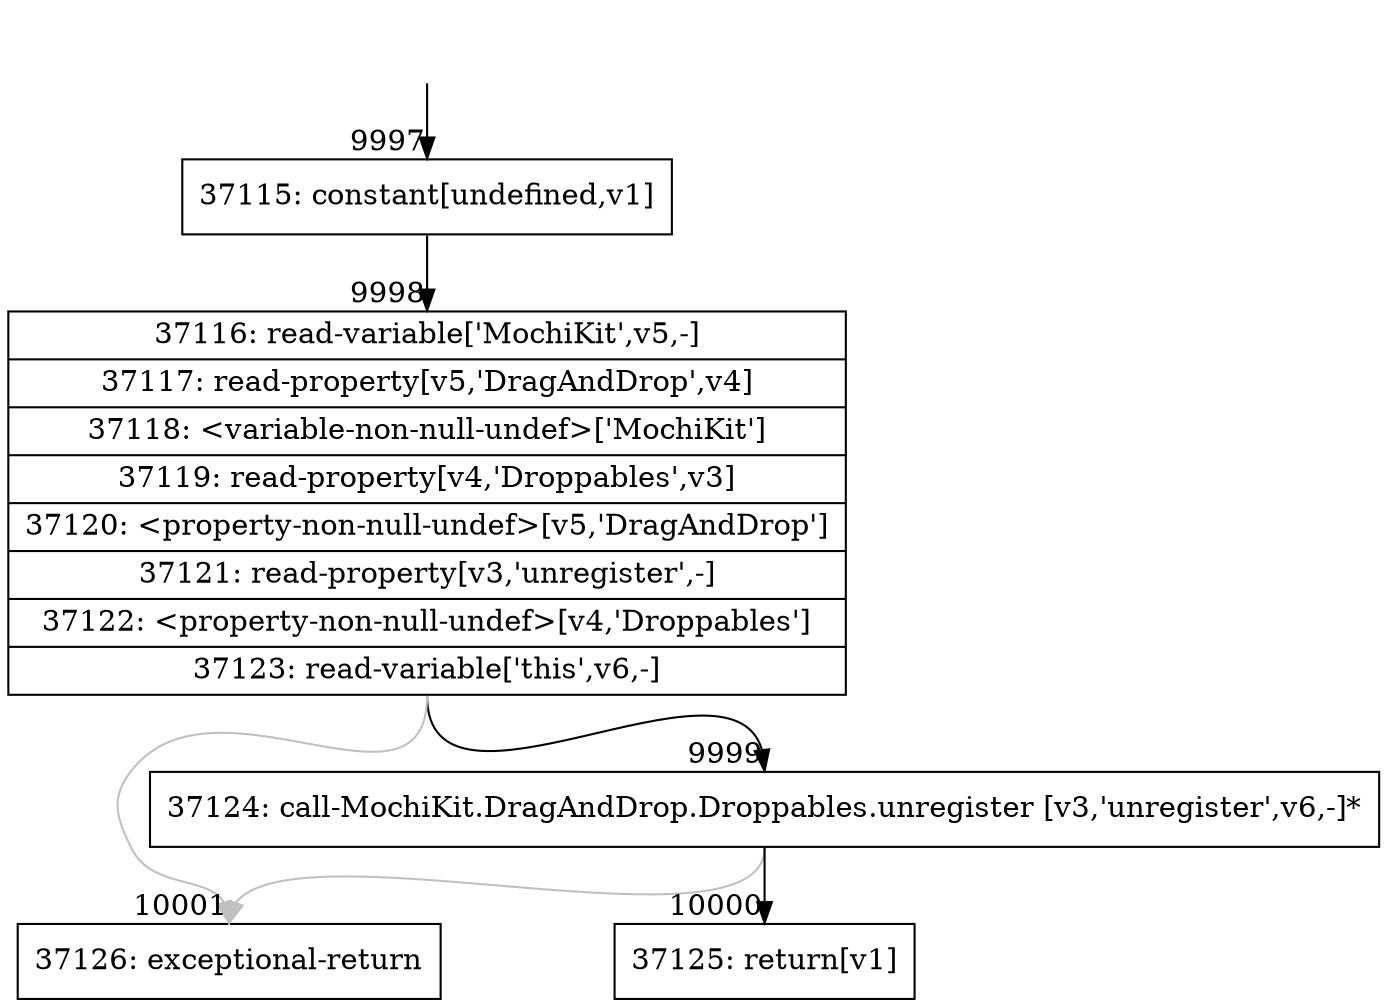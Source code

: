 digraph {
rankdir="TD"
BB_entry710[shape=none,label=""];
BB_entry710 -> BB9997 [tailport=s, headport=n, headlabel="    9997"]
BB9997 [shape=record label="{37115: constant[undefined,v1]}" ] 
BB9997 -> BB9998 [tailport=s, headport=n, headlabel="      9998"]
BB9998 [shape=record label="{37116: read-variable['MochiKit',v5,-]|37117: read-property[v5,'DragAndDrop',v4]|37118: \<variable-non-null-undef\>['MochiKit']|37119: read-property[v4,'Droppables',v3]|37120: \<property-non-null-undef\>[v5,'DragAndDrop']|37121: read-property[v3,'unregister',-]|37122: \<property-non-null-undef\>[v4,'Droppables']|37123: read-variable['this',v6,-]}" ] 
BB9998 -> BB9999 [tailport=s, headport=n, headlabel="      9999"]
BB9998 -> BB10001 [tailport=s, headport=n, color=gray, headlabel="      10001"]
BB9999 [shape=record label="{37124: call-MochiKit.DragAndDrop.Droppables.unregister [v3,'unregister',v6,-]*}" ] 
BB9999 -> BB10000 [tailport=s, headport=n, headlabel="      10000"]
BB9999 -> BB10001 [tailport=s, headport=n, color=gray]
BB10000 [shape=record label="{37125: return[v1]}" ] 
BB10001 [shape=record label="{37126: exceptional-return}" ] 
//#$~ 7033
}
